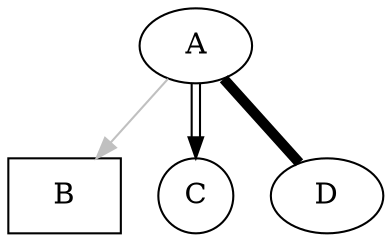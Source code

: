 digraph test1 {

  A [shap󠀳e=diamond]
  B [shape=box]
  C [shape=circle]

  A -> B [s‍tyle=dashed, color=grey]
  A -> C [color="black:invis:black"]
  A -> D [penwidth=5, arrowhead=none]

}
